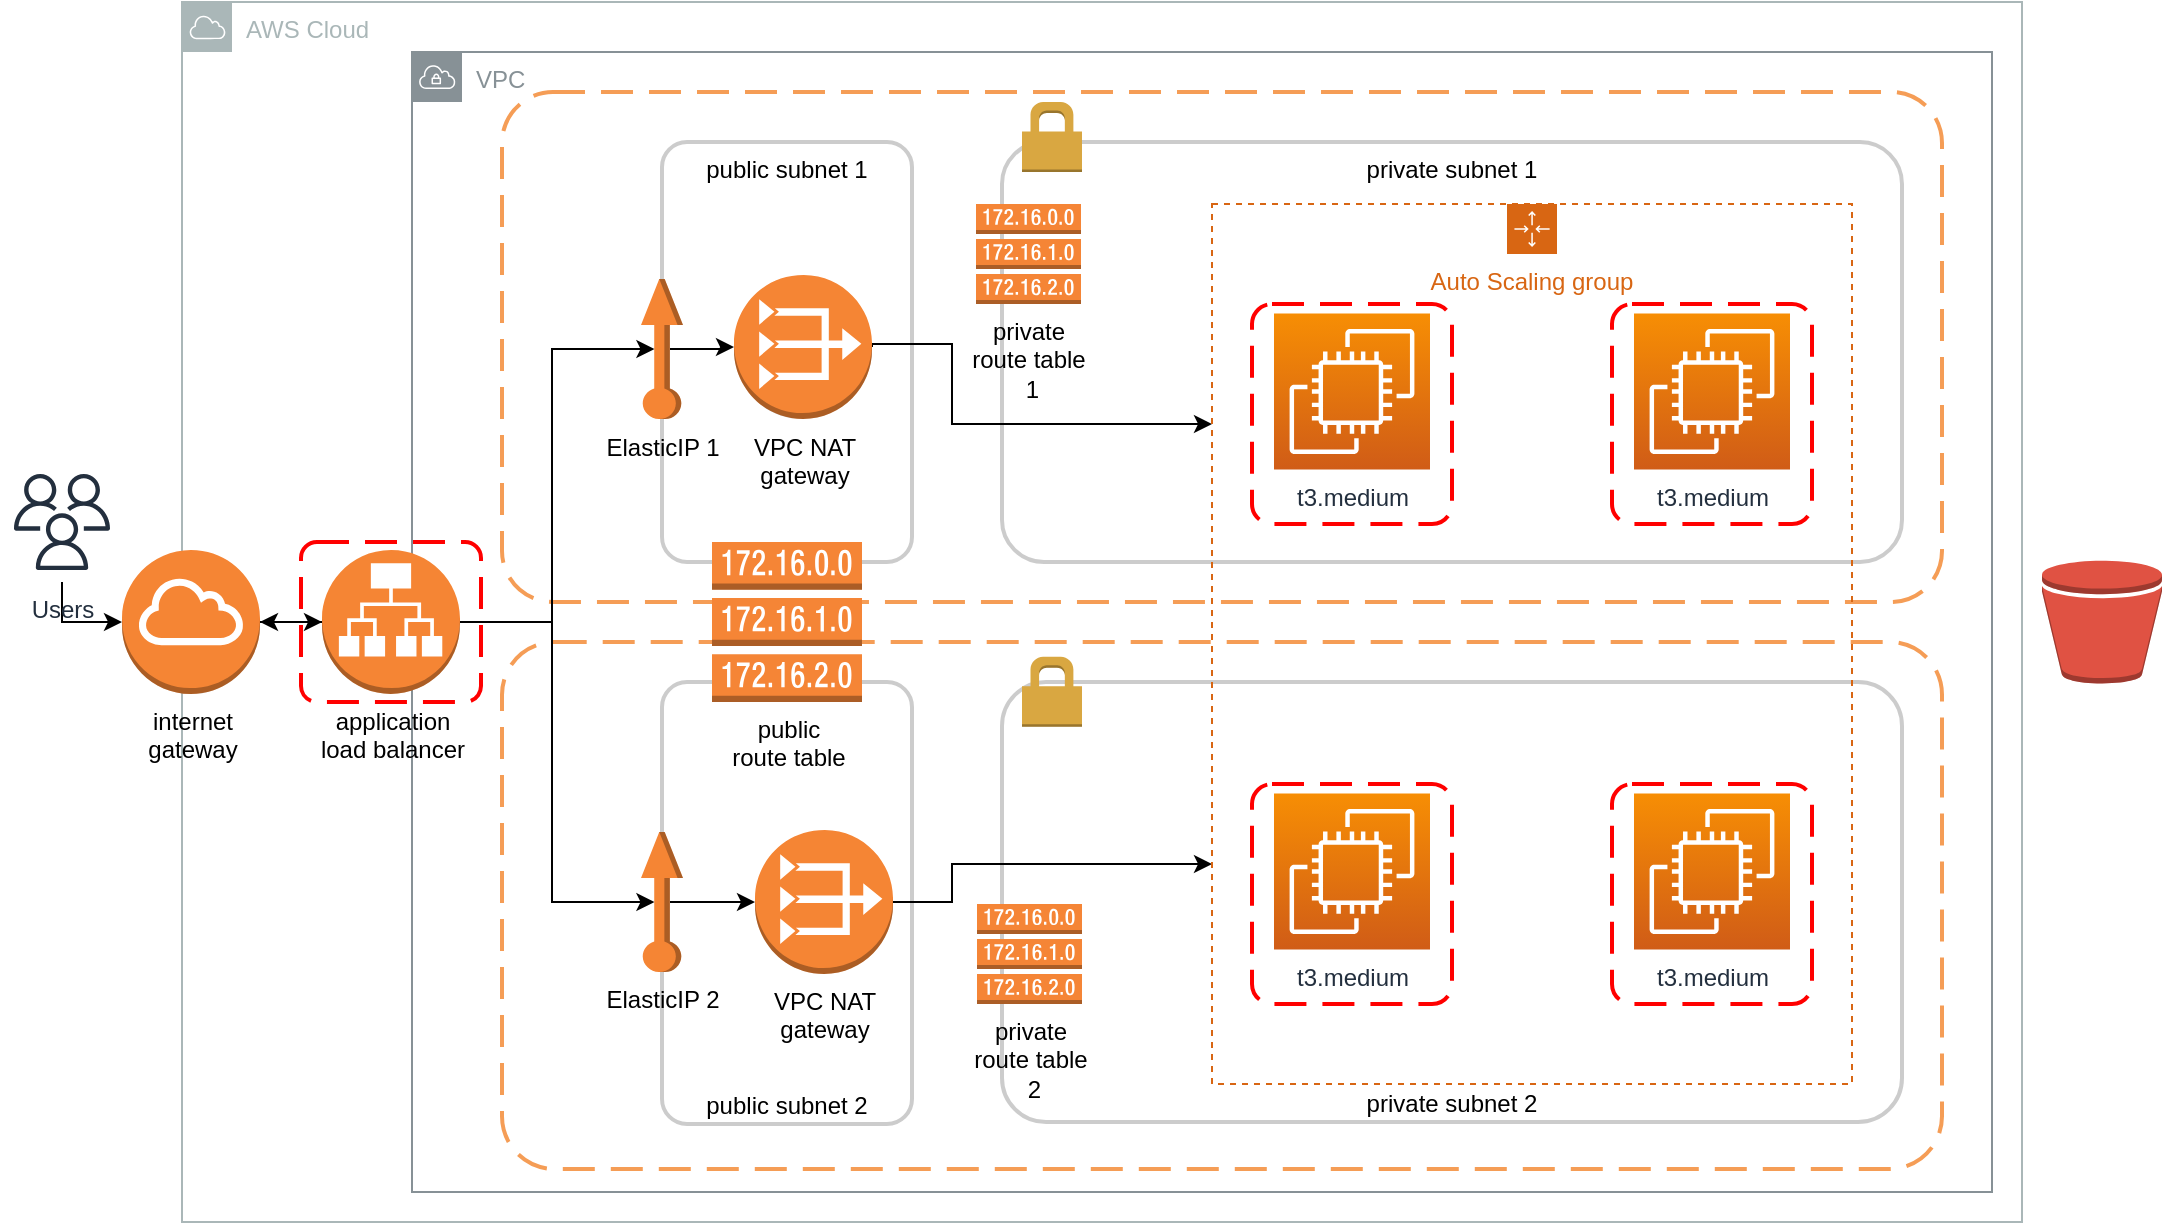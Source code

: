 <mxfile version="20.3.0" type="device"><diagram id="JjRtc_OXqG8A9VBKzP2H" name="Page-1"><mxGraphModel dx="1138" dy="638" grid="1" gridSize="10" guides="1" tooltips="1" connect="1" arrows="1" fold="1" page="1" pageScale="1" pageWidth="1169" pageHeight="827" math="0" shadow="0"><root><mxCell id="0"/><mxCell id="1" parent="0"/><mxCell id="LXcU1VZyhYv-Lp1ZsOXL-5" value="" style="rounded=1;arcSize=10;dashed=1;strokeColor=#F59D56;fillColor=none;gradientColor=none;dashPattern=8 4;strokeWidth=2;" parent="1" vertex="1"><mxGeometry x="295" y="154" width="720" height="255" as="geometry"/></mxCell><mxCell id="K3etFt-QADAXsLo19nRX-1" value="AWS Cloud" style="sketch=0;outlineConnect=0;gradientColor=none;html=1;whiteSpace=wrap;fontSize=12;fontStyle=0;shape=mxgraph.aws4.group;grIcon=mxgraph.aws4.group_aws_cloud;strokeColor=#AAB7B8;fillColor=none;verticalAlign=top;align=left;spacingLeft=30;fontColor=#AAB7B8;dashed=0;" vertex="1" parent="1"><mxGeometry x="135" y="109" width="920" height="610" as="geometry"/></mxCell><mxCell id="LXcU1VZyhYv-Lp1ZsOXL-8" value="VPC" style="sketch=0;outlineConnect=0;gradientColor=none;html=1;whiteSpace=wrap;fontSize=12;fontStyle=0;shape=mxgraph.aws4.group;grIcon=mxgraph.aws4.group_vpc;strokeColor=#879196;fillColor=none;verticalAlign=top;align=left;spacingLeft=30;fontColor=#879196;dashed=0;" parent="1" vertex="1"><mxGeometry x="250" y="134" width="790" height="570" as="geometry"/></mxCell><mxCell id="K3etFt-QADAXsLo19nRX-11" value="public subnet 1" style="rounded=1;arcSize=10;dashed=0;fillColor=none;gradientColor=none;strokeWidth=2;opacity=20;verticalAlign=top;" vertex="1" parent="1"><mxGeometry x="375" y="179" width="125" height="210" as="geometry"/></mxCell><mxCell id="K3etFt-QADAXsLo19nRX-14" value="" style="rounded=1;arcSize=10;dashed=1;strokeColor=#ff0000;fillColor=none;gradientColor=none;dashPattern=8 4;strokeWidth=2;" vertex="1" parent="1"><mxGeometry x="194.5" y="379" width="90" height="80" as="geometry"/></mxCell><mxCell id="LXcU1VZyhYv-Lp1ZsOXL-6" value="" style="rounded=1;arcSize=10;dashed=1;strokeColor=#F59D56;fillColor=none;gradientColor=none;dashPattern=8 4;strokeWidth=2;" parent="1" vertex="1"><mxGeometry x="295" y="429" width="720" height="263.5" as="geometry"/></mxCell><mxCell id="LXcU1VZyhYv-Lp1ZsOXL-21" value="private subnet 2" style="rounded=1;arcSize=10;dashed=0;fillColor=none;gradientColor=none;strokeWidth=2;verticalAlign=bottom;opacity=20;" parent="1" vertex="1"><mxGeometry x="545" y="449" width="450" height="220" as="geometry"/></mxCell><mxCell id="K3etFt-QADAXsLo19nRX-13" value="public subnet 2" style="rounded=1;arcSize=10;dashed=0;fillColor=none;gradientColor=none;strokeWidth=2;opacity=20;verticalAlign=bottom;" vertex="1" parent="1"><mxGeometry x="375" y="449" width="125" height="221" as="geometry"/></mxCell><mxCell id="K3etFt-QADAXsLo19nRX-2" style="edgeStyle=orthogonalEdgeStyle;rounded=0;orthogonalLoop=1;jettySize=auto;html=1;entryX=0;entryY=0.5;entryDx=0;entryDy=0;entryPerimeter=0;" edge="1" parent="1" source="LXcU1VZyhYv-Lp1ZsOXL-2" target="LXcU1VZyhYv-Lp1ZsOXL-24"><mxGeometry relative="1" as="geometry"/></mxCell><mxCell id="LXcU1VZyhYv-Lp1ZsOXL-2" value="Users" style="sketch=0;outlineConnect=0;fontColor=#232F3E;gradientColor=none;strokeColor=#232F3E;fillColor=#ffffff;dashed=0;verticalLabelPosition=bottom;verticalAlign=top;align=center;html=1;fontSize=12;fontStyle=0;aspect=fixed;shape=mxgraph.aws4.resourceIcon;resIcon=mxgraph.aws4.users;" parent="1" vertex="1"><mxGeometry x="45" y="339" width="60" height="60" as="geometry"/></mxCell><mxCell id="LXcU1VZyhYv-Lp1ZsOXL-19" value="private subnet 1" style="rounded=1;arcSize=10;dashed=0;fillColor=none;gradientColor=none;strokeWidth=2;verticalAlign=top;opacity=20;" parent="1" vertex="1"><mxGeometry x="545" y="179" width="450" height="210" as="geometry"/></mxCell><mxCell id="LXcU1VZyhYv-Lp1ZsOXL-20" value="" style="dashed=0;html=1;shape=mxgraph.aws3.permissions;fillColor=#D9A741;gradientColor=none;dashed=0;" parent="1" vertex="1"><mxGeometry x="555" y="159" width="30" height="35" as="geometry"/></mxCell><mxCell id="LXcU1VZyhYv-Lp1ZsOXL-22" value="" style="dashed=0;html=1;shape=mxgraph.aws3.permissions;fillColor=#D9A741;gradientColor=none;dashed=0;" parent="1" vertex="1"><mxGeometry x="555" y="436.37" width="30" height="35" as="geometry"/></mxCell><mxCell id="K3etFt-QADAXsLo19nRX-35" style="edgeStyle=orthogonalEdgeStyle;rounded=0;orthogonalLoop=1;jettySize=auto;html=1;exitX=1;exitY=0.5;exitDx=0;exitDy=0;exitPerimeter=0;entryX=0;entryY=0.25;entryDx=0;entryDy=0;" edge="1" parent="1" source="LXcU1VZyhYv-Lp1ZsOXL-25" target="LXcU1VZyhYv-Lp1ZsOXL-30"><mxGeometry relative="1" as="geometry"><Array as="points"><mxPoint x="480" y="280"/><mxPoint x="520" y="280"/><mxPoint x="520" y="320"/></Array></mxGeometry></mxCell><mxCell id="LXcU1VZyhYv-Lp1ZsOXL-25" value="&lt;div&gt;VPC NAT&lt;/div&gt;&lt;div&gt;gateway&lt;/div&gt;" style="outlineConnect=0;dashed=0;verticalLabelPosition=bottom;verticalAlign=top;align=center;html=1;shape=mxgraph.aws3.vpc_nat_gateway;fillColor=#F58534;gradientColor=none;" parent="1" vertex="1"><mxGeometry x="411" y="245.5" width="69" height="72" as="geometry"/></mxCell><mxCell id="K3etFt-QADAXsLo19nRX-69" style="edgeStyle=orthogonalEdgeStyle;rounded=0;orthogonalLoop=1;jettySize=auto;html=1;exitX=1;exitY=0.5;exitDx=0;exitDy=0;exitPerimeter=0;entryX=0;entryY=0.75;entryDx=0;entryDy=0;" edge="1" parent="1" source="LXcU1VZyhYv-Lp1ZsOXL-26" target="LXcU1VZyhYv-Lp1ZsOXL-30"><mxGeometry relative="1" as="geometry"><Array as="points"><mxPoint x="520" y="559"/><mxPoint x="520" y="540"/></Array></mxGeometry></mxCell><mxCell id="LXcU1VZyhYv-Lp1ZsOXL-26" value="&lt;div&gt;VPC NAT&lt;/div&gt;&lt;div&gt;gateway&lt;/div&gt;" style="outlineConnect=0;dashed=0;verticalLabelPosition=bottom;verticalAlign=top;align=center;html=1;shape=mxgraph.aws3.vpc_nat_gateway;fillColor=#F58534;gradientColor=none;" parent="1" vertex="1"><mxGeometry x="421.5" y="523" width="69" height="72" as="geometry"/></mxCell><mxCell id="LXcU1VZyhYv-Lp1ZsOXL-30" value="Auto Scaling group" style="points=[[0,0],[0.25,0],[0.5,0],[0.75,0],[1,0],[1,0.25],[1,0.5],[1,0.75],[1,1],[0.75,1],[0.5,1],[0.25,1],[0,1],[0,0.75],[0,0.5],[0,0.25]];outlineConnect=0;gradientColor=none;html=1;whiteSpace=wrap;fontSize=12;fontStyle=0;container=1;pointerEvents=0;collapsible=0;recursiveResize=0;shape=mxgraph.aws4.groupCenter;grIcon=mxgraph.aws4.group_auto_scaling_group;grStroke=1;strokeColor=#D86613;fillColor=none;verticalAlign=top;align=center;fontColor=#D86613;dashed=1;spacingTop=25;" parent="1" vertex="1"><mxGeometry x="650" y="210" width="320" height="440" as="geometry"/></mxCell><mxCell id="K3etFt-QADAXsLo19nRX-16" value="&lt;div&gt;t3.medium&lt;/div&gt;" style="sketch=0;points=[[0,0,0],[0.25,0,0],[0.5,0,0],[0.75,0,0],[1,0,0],[0,1,0],[0.25,1,0],[0.5,1,0],[0.75,1,0],[1,1,0],[0,0.25,0],[0,0.5,0],[0,0.75,0],[1,0.25,0],[1,0.5,0],[1,0.75,0]];outlineConnect=0;fontColor=#232F3E;gradientColor=#F78E04;gradientDirection=north;fillColor=#D05C17;strokeColor=#ffffff;dashed=0;verticalLabelPosition=bottom;verticalAlign=top;align=center;html=1;fontSize=12;fontStyle=0;aspect=fixed;shape=mxgraph.aws4.resourceIcon;resIcon=mxgraph.aws4.ec2;" vertex="1" parent="LXcU1VZyhYv-Lp1ZsOXL-30"><mxGeometry x="31" y="54.75" width="78" height="78" as="geometry"/></mxCell><mxCell id="K3etFt-QADAXsLo19nRX-17" value="" style="rounded=1;arcSize=10;dashed=1;strokeColor=#ff0000;fillColor=none;gradientColor=none;dashPattern=8 4;strokeWidth=2;" vertex="1" parent="LXcU1VZyhYv-Lp1ZsOXL-30"><mxGeometry x="20" y="50" width="100" height="110" as="geometry"/></mxCell><mxCell id="K3etFt-QADAXsLo19nRX-27" value="" style="rounded=1;arcSize=10;dashed=1;strokeColor=#ff0000;fillColor=none;gradientColor=none;dashPattern=8 4;strokeWidth=2;" vertex="1" parent="LXcU1VZyhYv-Lp1ZsOXL-30"><mxGeometry x="200" y="50" width="100" height="110" as="geometry"/></mxCell><mxCell id="K3etFt-QADAXsLo19nRX-28" value="&lt;div&gt;t3.medium&lt;/div&gt;" style="sketch=0;points=[[0,0,0],[0.25,0,0],[0.5,0,0],[0.75,0,0],[1,0,0],[0,1,0],[0.25,1,0],[0.5,1,0],[0.75,1,0],[1,1,0],[0,0.25,0],[0,0.5,0],[0,0.75,0],[1,0.25,0],[1,0.5,0],[1,0.75,0]];outlineConnect=0;fontColor=#232F3E;gradientColor=#F78E04;gradientDirection=north;fillColor=#D05C17;strokeColor=#ffffff;dashed=0;verticalLabelPosition=bottom;verticalAlign=top;align=center;html=1;fontSize=12;fontStyle=0;aspect=fixed;shape=mxgraph.aws4.resourceIcon;resIcon=mxgraph.aws4.ec2;" vertex="1" parent="LXcU1VZyhYv-Lp1ZsOXL-30"><mxGeometry x="211" y="54.75" width="78" height="78" as="geometry"/></mxCell><mxCell id="K3etFt-QADAXsLo19nRX-73" value="&lt;div&gt;t3.medium&lt;/div&gt;" style="sketch=0;points=[[0,0,0],[0.25,0,0],[0.5,0,0],[0.75,0,0],[1,0,0],[0,1,0],[0.25,1,0],[0.5,1,0],[0.75,1,0],[1,1,0],[0,0.25,0],[0,0.5,0],[0,0.75,0],[1,0.25,0],[1,0.5,0],[1,0.75,0]];outlineConnect=0;fontColor=#232F3E;gradientColor=#F78E04;gradientDirection=north;fillColor=#D05C17;strokeColor=#ffffff;dashed=0;verticalLabelPosition=bottom;verticalAlign=top;align=center;html=1;fontSize=12;fontStyle=0;aspect=fixed;shape=mxgraph.aws4.resourceIcon;resIcon=mxgraph.aws4.ec2;" vertex="1" parent="LXcU1VZyhYv-Lp1ZsOXL-30"><mxGeometry x="211" y="294.75" width="78" height="78" as="geometry"/></mxCell><mxCell id="K3etFt-QADAXsLo19nRX-74" value="" style="rounded=1;arcSize=10;dashed=1;strokeColor=#ff0000;fillColor=none;gradientColor=none;dashPattern=8 4;strokeWidth=2;" vertex="1" parent="LXcU1VZyhYv-Lp1ZsOXL-30"><mxGeometry x="200" y="290" width="100" height="110" as="geometry"/></mxCell><mxCell id="K3etFt-QADAXsLo19nRX-76" value="&lt;div&gt;t3.medium&lt;/div&gt;" style="sketch=0;points=[[0,0,0],[0.25,0,0],[0.5,0,0],[0.75,0,0],[1,0,0],[0,1,0],[0.25,1,0],[0.5,1,0],[0.75,1,0],[1,1,0],[0,0.25,0],[0,0.5,0],[0,0.75,0],[1,0.25,0],[1,0.5,0],[1,0.75,0]];outlineConnect=0;fontColor=#232F3E;gradientColor=#F78E04;gradientDirection=north;fillColor=#D05C17;strokeColor=#ffffff;dashed=0;verticalLabelPosition=bottom;verticalAlign=top;align=center;html=1;fontSize=12;fontStyle=0;aspect=fixed;shape=mxgraph.aws4.resourceIcon;resIcon=mxgraph.aws4.ec2;" vertex="1" parent="LXcU1VZyhYv-Lp1ZsOXL-30"><mxGeometry x="31" y="294.75" width="78" height="78" as="geometry"/></mxCell><mxCell id="K3etFt-QADAXsLo19nRX-75" value="" style="rounded=1;arcSize=10;dashed=1;strokeColor=#ff0000;fillColor=none;gradientColor=none;dashPattern=8 4;strokeWidth=2;" vertex="1" parent="LXcU1VZyhYv-Lp1ZsOXL-30"><mxGeometry x="20" y="290" width="100" height="110" as="geometry"/></mxCell><mxCell id="K3etFt-QADAXsLo19nRX-20" style="edgeStyle=orthogonalEdgeStyle;rounded=0;orthogonalLoop=1;jettySize=auto;html=1;exitX=1;exitY=0.5;exitDx=0;exitDy=0;exitPerimeter=0;entryX=0;entryY=0.5;entryDx=0;entryDy=0;entryPerimeter=0;" edge="1" parent="1" source="LXcU1VZyhYv-Lp1ZsOXL-24" target="LXcU1VZyhYv-Lp1ZsOXL-32"><mxGeometry relative="1" as="geometry"/></mxCell><mxCell id="LXcU1VZyhYv-Lp1ZsOXL-24" value="&lt;div&gt;internet&lt;/div&gt;&lt;div&gt;gateway&lt;/div&gt;" style="outlineConnect=0;dashed=0;verticalLabelPosition=bottom;verticalAlign=top;align=center;html=1;shape=mxgraph.aws3.internet_gateway;fillColor=#F58534;gradientColor=none;" parent="1" vertex="1"><mxGeometry x="105" y="383" width="69" height="72" as="geometry"/></mxCell><mxCell id="K3etFt-QADAXsLo19nRX-22" value="" style="edgeStyle=orthogonalEdgeStyle;rounded=0;orthogonalLoop=1;jettySize=auto;html=1;" edge="1" parent="1" source="LXcU1VZyhYv-Lp1ZsOXL-32" target="LXcU1VZyhYv-Lp1ZsOXL-24"><mxGeometry relative="1" as="geometry"/></mxCell><mxCell id="K3etFt-QADAXsLo19nRX-5" value="&lt;div&gt;public&lt;/div&gt;&lt;div&gt;route table&lt;br&gt;&lt;/div&gt;" style="outlineConnect=0;dashed=0;verticalLabelPosition=bottom;verticalAlign=top;align=center;html=1;shape=mxgraph.aws3.route_table;fillColor=#F58536;gradientColor=none;" vertex="1" parent="1"><mxGeometry x="400" y="379" width="75" height="80" as="geometry"/></mxCell><mxCell id="K3etFt-QADAXsLo19nRX-23" value="" style="outlineConnect=0;dashed=0;verticalLabelPosition=bottom;verticalAlign=top;align=center;html=1;shape=mxgraph.aws3.bucket;fillColor=#E05243;gradientColor=none;" vertex="1" parent="1"><mxGeometry x="1065" y="388.25" width="60" height="61.5" as="geometry"/></mxCell><mxCell id="K3etFt-QADAXsLo19nRX-60" style="edgeStyle=orthogonalEdgeStyle;rounded=0;orthogonalLoop=1;jettySize=auto;html=1;exitX=0.5;exitY=0.69;exitDx=0;exitDy=0;exitPerimeter=0;" edge="1" parent="1" source="K3etFt-QADAXsLo19nRX-24" target="LXcU1VZyhYv-Lp1ZsOXL-25"><mxGeometry relative="1" as="geometry"/></mxCell><mxCell id="K3etFt-QADAXsLo19nRX-24" value="&lt;div&gt;ElasticIP 1&lt;/div&gt;" style="outlineConnect=0;dashed=0;verticalLabelPosition=bottom;verticalAlign=top;align=center;html=1;shape=mxgraph.aws3.elastic_ip;fillColor=#F58534;gradientColor=none;direction=north;" vertex="1" parent="1"><mxGeometry x="364.5" y="247.5" width="21" height="70" as="geometry"/></mxCell><mxCell id="K3etFt-QADAXsLo19nRX-65" style="edgeStyle=orthogonalEdgeStyle;rounded=0;orthogonalLoop=1;jettySize=auto;html=1;exitX=0.5;exitY=0.69;exitDx=0;exitDy=0;exitPerimeter=0;" edge="1" parent="1" source="K3etFt-QADAXsLo19nRX-25" target="LXcU1VZyhYv-Lp1ZsOXL-26"><mxGeometry relative="1" as="geometry"/></mxCell><mxCell id="K3etFt-QADAXsLo19nRX-25" value="&lt;div&gt;ElasticIP 2&lt;br&gt;&lt;/div&gt;" style="outlineConnect=0;dashed=0;verticalLabelPosition=bottom;verticalAlign=top;align=center;html=1;shape=mxgraph.aws3.elastic_ip;fillColor=#F58534;gradientColor=none;direction=north;" vertex="1" parent="1"><mxGeometry x="364.5" y="524" width="21" height="70" as="geometry"/></mxCell><mxCell id="K3etFt-QADAXsLo19nRX-66" style="edgeStyle=orthogonalEdgeStyle;rounded=0;orthogonalLoop=1;jettySize=auto;html=1;exitX=1;exitY=0.5;exitDx=0;exitDy=0;exitPerimeter=0;entryX=0.5;entryY=0.32;entryDx=0;entryDy=0;entryPerimeter=0;" edge="1" parent="1" source="LXcU1VZyhYv-Lp1ZsOXL-32" target="K3etFt-QADAXsLo19nRX-25"><mxGeometry relative="1" as="geometry"><Array as="points"><mxPoint x="320" y="419"/><mxPoint x="320" y="559"/></Array></mxGeometry></mxCell><mxCell id="K3etFt-QADAXsLo19nRX-67" style="edgeStyle=orthogonalEdgeStyle;rounded=0;orthogonalLoop=1;jettySize=auto;html=1;exitX=1;exitY=0.5;exitDx=0;exitDy=0;exitPerimeter=0;entryX=0.5;entryY=0.32;entryDx=0;entryDy=0;entryPerimeter=0;" edge="1" parent="1" source="LXcU1VZyhYv-Lp1ZsOXL-32" target="K3etFt-QADAXsLo19nRX-24"><mxGeometry relative="1" as="geometry"><Array as="points"><mxPoint x="320" y="419"/><mxPoint x="320" y="283"/></Array></mxGeometry></mxCell><mxCell id="LXcU1VZyhYv-Lp1ZsOXL-32" value="&lt;div&gt;application&lt;/div&gt;&lt;div&gt;load balancer&lt;/div&gt;" style="outlineConnect=0;dashed=0;verticalLabelPosition=bottom;verticalAlign=top;align=center;html=1;shape=mxgraph.aws3.application_load_balancer;fillColor=#F58534;gradientColor=none;" parent="1" vertex="1"><mxGeometry x="205" y="383" width="69" height="72" as="geometry"/></mxCell><mxCell id="K3etFt-QADAXsLo19nRX-70" value="&lt;div&gt;private&lt;/div&gt;&lt;div&gt;route table&lt;br&gt;&lt;/div&gt;&amp;nbsp;1" style="outlineConnect=0;dashed=0;verticalLabelPosition=bottom;verticalAlign=top;align=center;html=1;shape=mxgraph.aws3.route_table;fillColor=#F58536;gradientColor=none;" vertex="1" parent="1"><mxGeometry x="532" y="210" width="52.5" height="50" as="geometry"/></mxCell><mxCell id="K3etFt-QADAXsLo19nRX-77" value="&lt;div&gt;private&lt;/div&gt;&lt;div&gt;route table&lt;br&gt;&lt;/div&gt;&amp;nbsp;2" style="outlineConnect=0;dashed=0;verticalLabelPosition=bottom;verticalAlign=top;align=center;html=1;shape=mxgraph.aws3.route_table;fillColor=#F58536;gradientColor=none;" vertex="1" parent="1"><mxGeometry x="532.5" y="560" width="52.5" height="50" as="geometry"/></mxCell></root></mxGraphModel></diagram></mxfile>